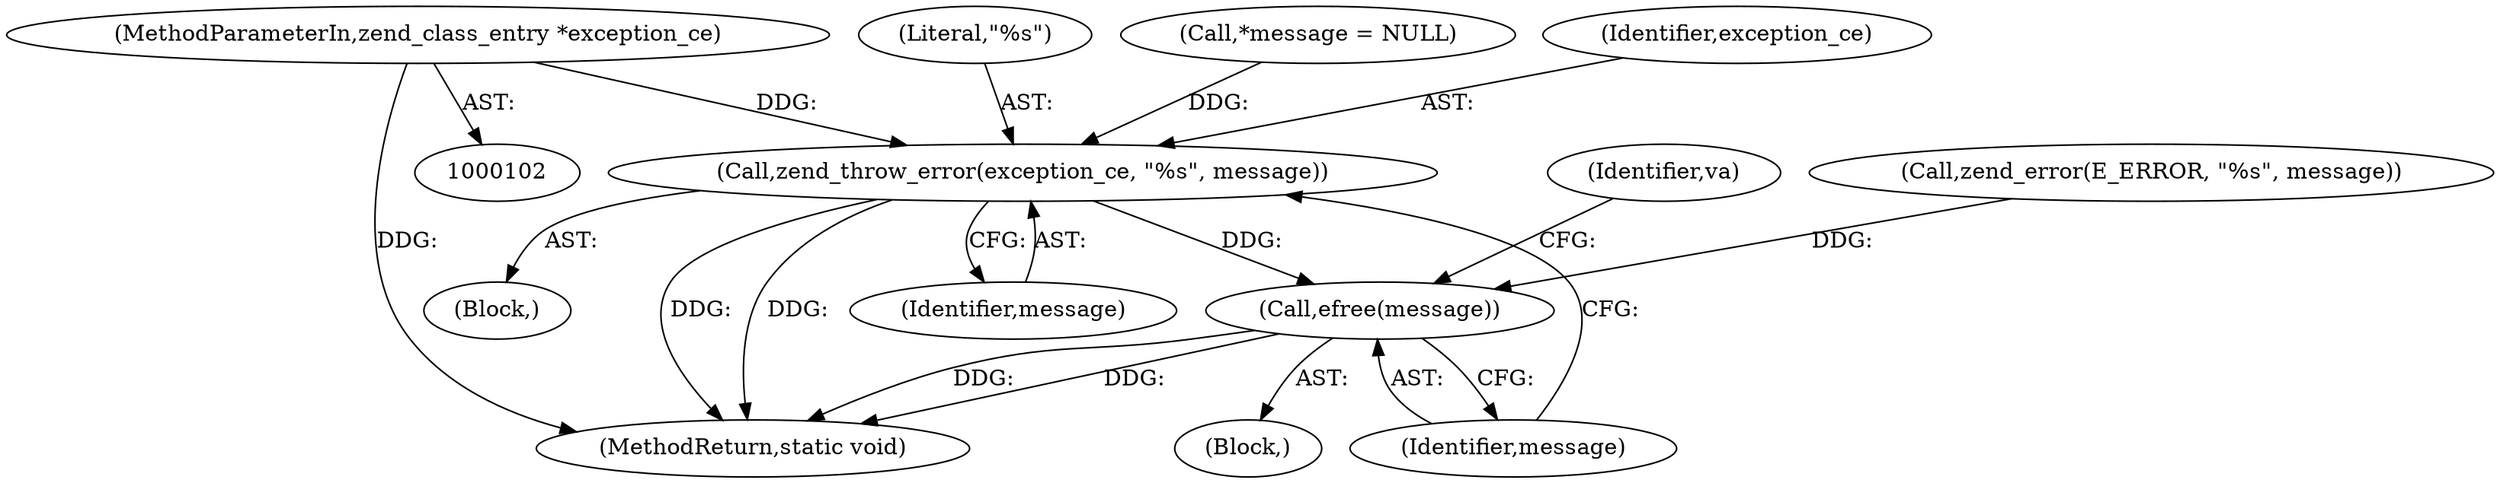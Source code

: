 digraph "0_php-src_b101a6bbd4f2181c360bd38e7683df4a03cba83e@pointer" {
"1000104" [label="(MethodParameterIn,zend_class_entry *exception_ce)"];
"1000126" [label="(Call,zend_throw_error(exception_ce, \"%s\", message))"];
"1000136" [label="(Call,efree(message))"];
"1000104" [label="(MethodParameterIn,zend_class_entry *exception_ce)"];
"1000109" [label="(Call,*message = NULL)"];
"1000126" [label="(Call,zend_throw_error(exception_ce, \"%s\", message))"];
"1000106" [label="(Block,)"];
"1000127" [label="(Identifier,exception_ce)"];
"1000129" [label="(Identifier,message)"];
"1000139" [label="(Identifier,va)"];
"1000132" [label="(Call,zend_error(E_ERROR, \"%s\", message))"];
"1000125" [label="(Block,)"];
"1000128" [label="(Literal,\"%s\")"];
"1000137" [label="(Identifier,message)"];
"1000136" [label="(Call,efree(message))"];
"1000140" [label="(MethodReturn,static void)"];
"1000104" -> "1000102"  [label="AST: "];
"1000104" -> "1000140"  [label="DDG: "];
"1000104" -> "1000126"  [label="DDG: "];
"1000126" -> "1000125"  [label="AST: "];
"1000126" -> "1000129"  [label="CFG: "];
"1000127" -> "1000126"  [label="AST: "];
"1000128" -> "1000126"  [label="AST: "];
"1000129" -> "1000126"  [label="AST: "];
"1000137" -> "1000126"  [label="CFG: "];
"1000126" -> "1000140"  [label="DDG: "];
"1000126" -> "1000140"  [label="DDG: "];
"1000109" -> "1000126"  [label="DDG: "];
"1000126" -> "1000136"  [label="DDG: "];
"1000136" -> "1000106"  [label="AST: "];
"1000136" -> "1000137"  [label="CFG: "];
"1000137" -> "1000136"  [label="AST: "];
"1000139" -> "1000136"  [label="CFG: "];
"1000136" -> "1000140"  [label="DDG: "];
"1000136" -> "1000140"  [label="DDG: "];
"1000132" -> "1000136"  [label="DDG: "];
}
